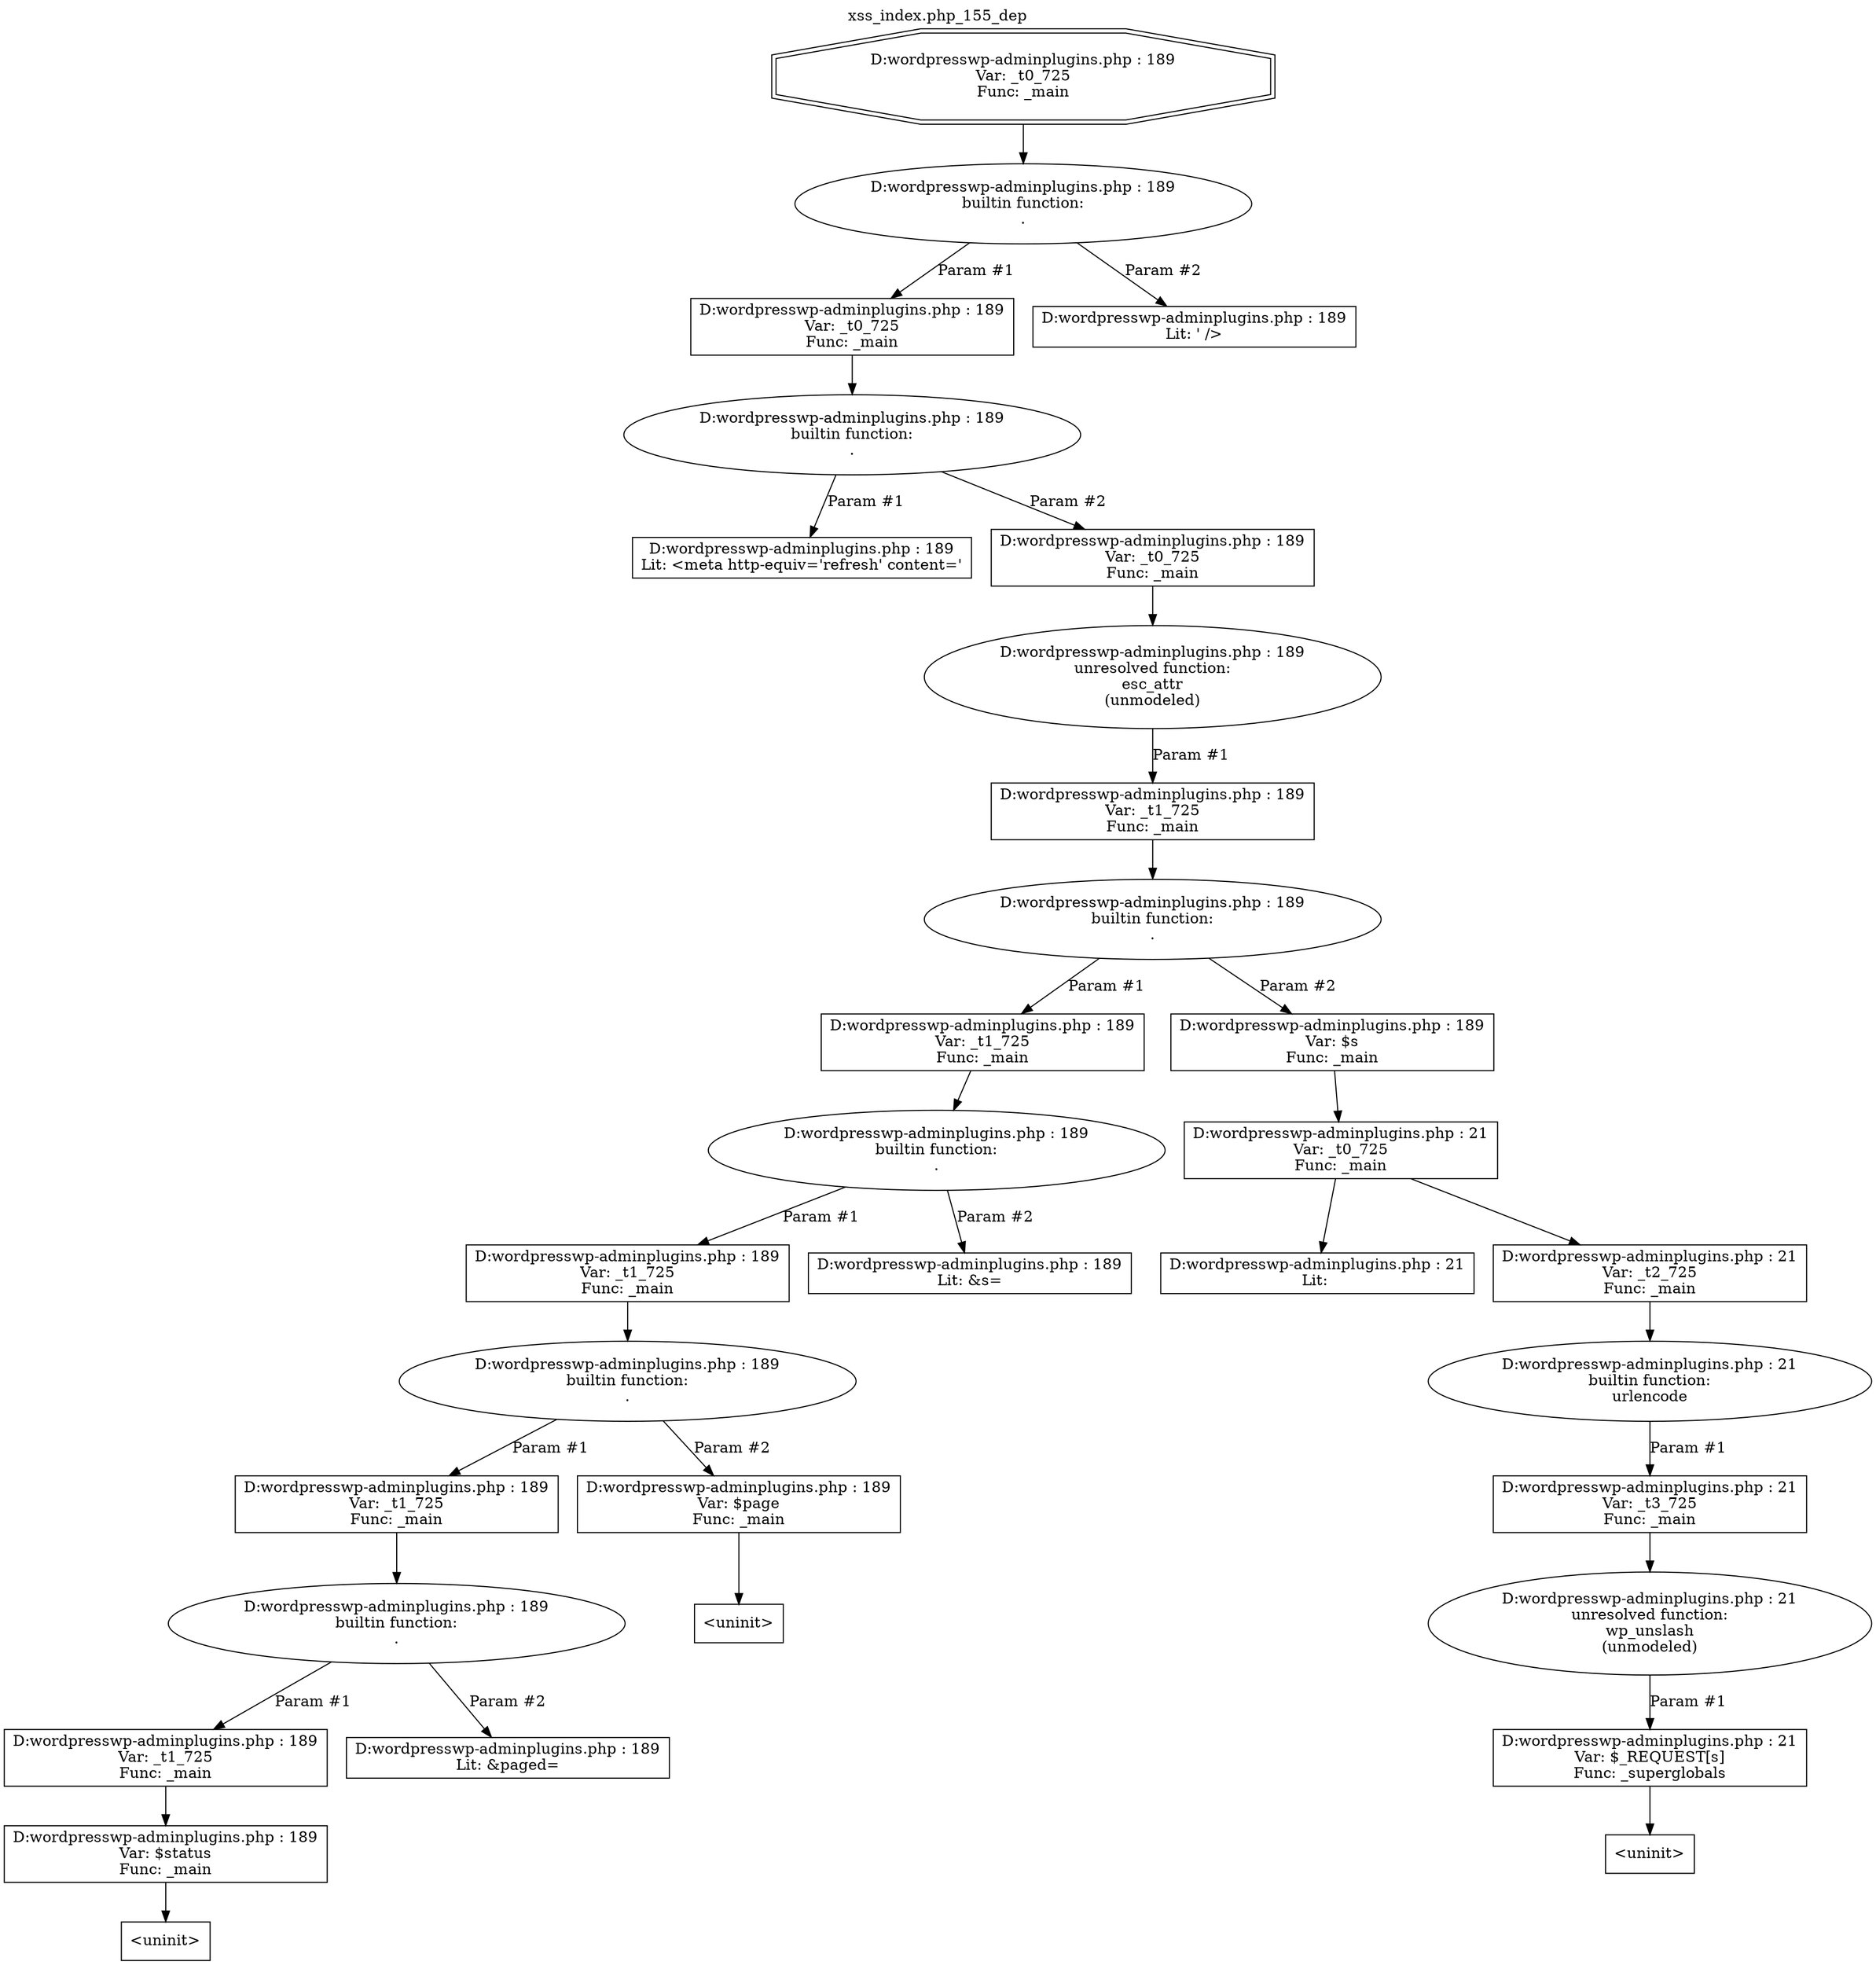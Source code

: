 digraph cfg {
  label="xss_index.php_155_dep";
  labelloc=t;
  n1 [shape=doubleoctagon, label="D:\wordpress\wp-admin\plugins.php : 189\nVar: _t0_725\nFunc: _main\n"];
  n2 [shape=ellipse, label="D:\wordpress\wp-admin\plugins.php : 189\nbuiltin function:\n.\n"];
  n3 [shape=box, label="D:\wordpress\wp-admin\plugins.php : 189\nVar: _t0_725\nFunc: _main\n"];
  n4 [shape=ellipse, label="D:\wordpress\wp-admin\plugins.php : 189\nbuiltin function:\n.\n"];
  n5 [shape=box, label="D:\wordpress\wp-admin\plugins.php : 189\nLit: <meta http-equiv='refresh' content='\n"];
  n6 [shape=box, label="D:\wordpress\wp-admin\plugins.php : 189\nVar: _t0_725\nFunc: _main\n"];
  n7 [shape=ellipse, label="D:\wordpress\wp-admin\plugins.php : 189\nunresolved function:\nesc_attr\n(unmodeled)\n"];
  n8 [shape=box, label="D:\wordpress\wp-admin\plugins.php : 189\nVar: _t1_725\nFunc: _main\n"];
  n9 [shape=ellipse, label="D:\wordpress\wp-admin\plugins.php : 189\nbuiltin function:\n.\n"];
  n10 [shape=box, label="D:\wordpress\wp-admin\plugins.php : 189\nVar: _t1_725\nFunc: _main\n"];
  n11 [shape=ellipse, label="D:\wordpress\wp-admin\plugins.php : 189\nbuiltin function:\n.\n"];
  n12 [shape=box, label="D:\wordpress\wp-admin\plugins.php : 189\nVar: _t1_725\nFunc: _main\n"];
  n13 [shape=ellipse, label="D:\wordpress\wp-admin\plugins.php : 189\nbuiltin function:\n.\n"];
  n14 [shape=box, label="D:\wordpress\wp-admin\plugins.php : 189\nVar: _t1_725\nFunc: _main\n"];
  n15 [shape=ellipse, label="D:\wordpress\wp-admin\plugins.php : 189\nbuiltin function:\n.\n"];
  n16 [shape=box, label="D:\wordpress\wp-admin\plugins.php : 189\nVar: _t1_725\nFunc: _main\n"];
  n17 [shape=box, label="D:\wordpress\wp-admin\plugins.php : 189\nVar: $status\nFunc: _main\n"];
  n18 [shape=box, label="<uninit>"];
  n19 [shape=box, label="D:\wordpress\wp-admin\plugins.php : 189\nLit: &paged=\n"];
  n20 [shape=box, label="D:\wordpress\wp-admin\plugins.php : 189\nVar: $page\nFunc: _main\n"];
  n21 [shape=box, label="<uninit>"];
  n22 [shape=box, label="D:\wordpress\wp-admin\plugins.php : 189\nLit: &s=\n"];
  n23 [shape=box, label="D:\wordpress\wp-admin\plugins.php : 189\nVar: $s\nFunc: _main\n"];
  n24 [shape=box, label="D:\wordpress\wp-admin\plugins.php : 21\nVar: _t0_725\nFunc: _main\n"];
  n25 [shape=box, label="D:\wordpress\wp-admin\plugins.php : 21\nLit: \n"];
  n26 [shape=box, label="D:\wordpress\wp-admin\plugins.php : 21\nVar: _t2_725\nFunc: _main\n"];
  n27 [shape=ellipse, label="D:\wordpress\wp-admin\plugins.php : 21\nbuiltin function:\nurlencode\n"];
  n28 [shape=box, label="D:\wordpress\wp-admin\plugins.php : 21\nVar: _t3_725\nFunc: _main\n"];
  n29 [shape=ellipse, label="D:\wordpress\wp-admin\plugins.php : 21\nunresolved function:\nwp_unslash\n(unmodeled)\n"];
  n30 [shape=box, label="D:\wordpress\wp-admin\plugins.php : 21\nVar: $_REQUEST[s]\nFunc: _superglobals\n"];
  n31 [shape=box, label="<uninit>"];
  n32 [shape=box, label="D:\wordpress\wp-admin\plugins.php : 189\nLit: ' />\n"];
  n1 -> n2;
  n3 -> n4;
  n4 -> n5[label="Param #1"];
  n4 -> n6[label="Param #2"];
  n6 -> n7;
  n8 -> n9;
  n10 -> n11;
  n12 -> n13;
  n14 -> n15;
  n17 -> n18;
  n16 -> n17;
  n15 -> n16[label="Param #1"];
  n15 -> n19[label="Param #2"];
  n13 -> n14[label="Param #1"];
  n13 -> n20[label="Param #2"];
  n20 -> n21;
  n11 -> n12[label="Param #1"];
  n11 -> n22[label="Param #2"];
  n9 -> n10[label="Param #1"];
  n9 -> n23[label="Param #2"];
  n24 -> n25;
  n24 -> n26;
  n26 -> n27;
  n28 -> n29;
  n30 -> n31;
  n29 -> n30[label="Param #1"];
  n27 -> n28[label="Param #1"];
  n23 -> n24;
  n7 -> n8[label="Param #1"];
  n2 -> n3[label="Param #1"];
  n2 -> n32[label="Param #2"];
}
